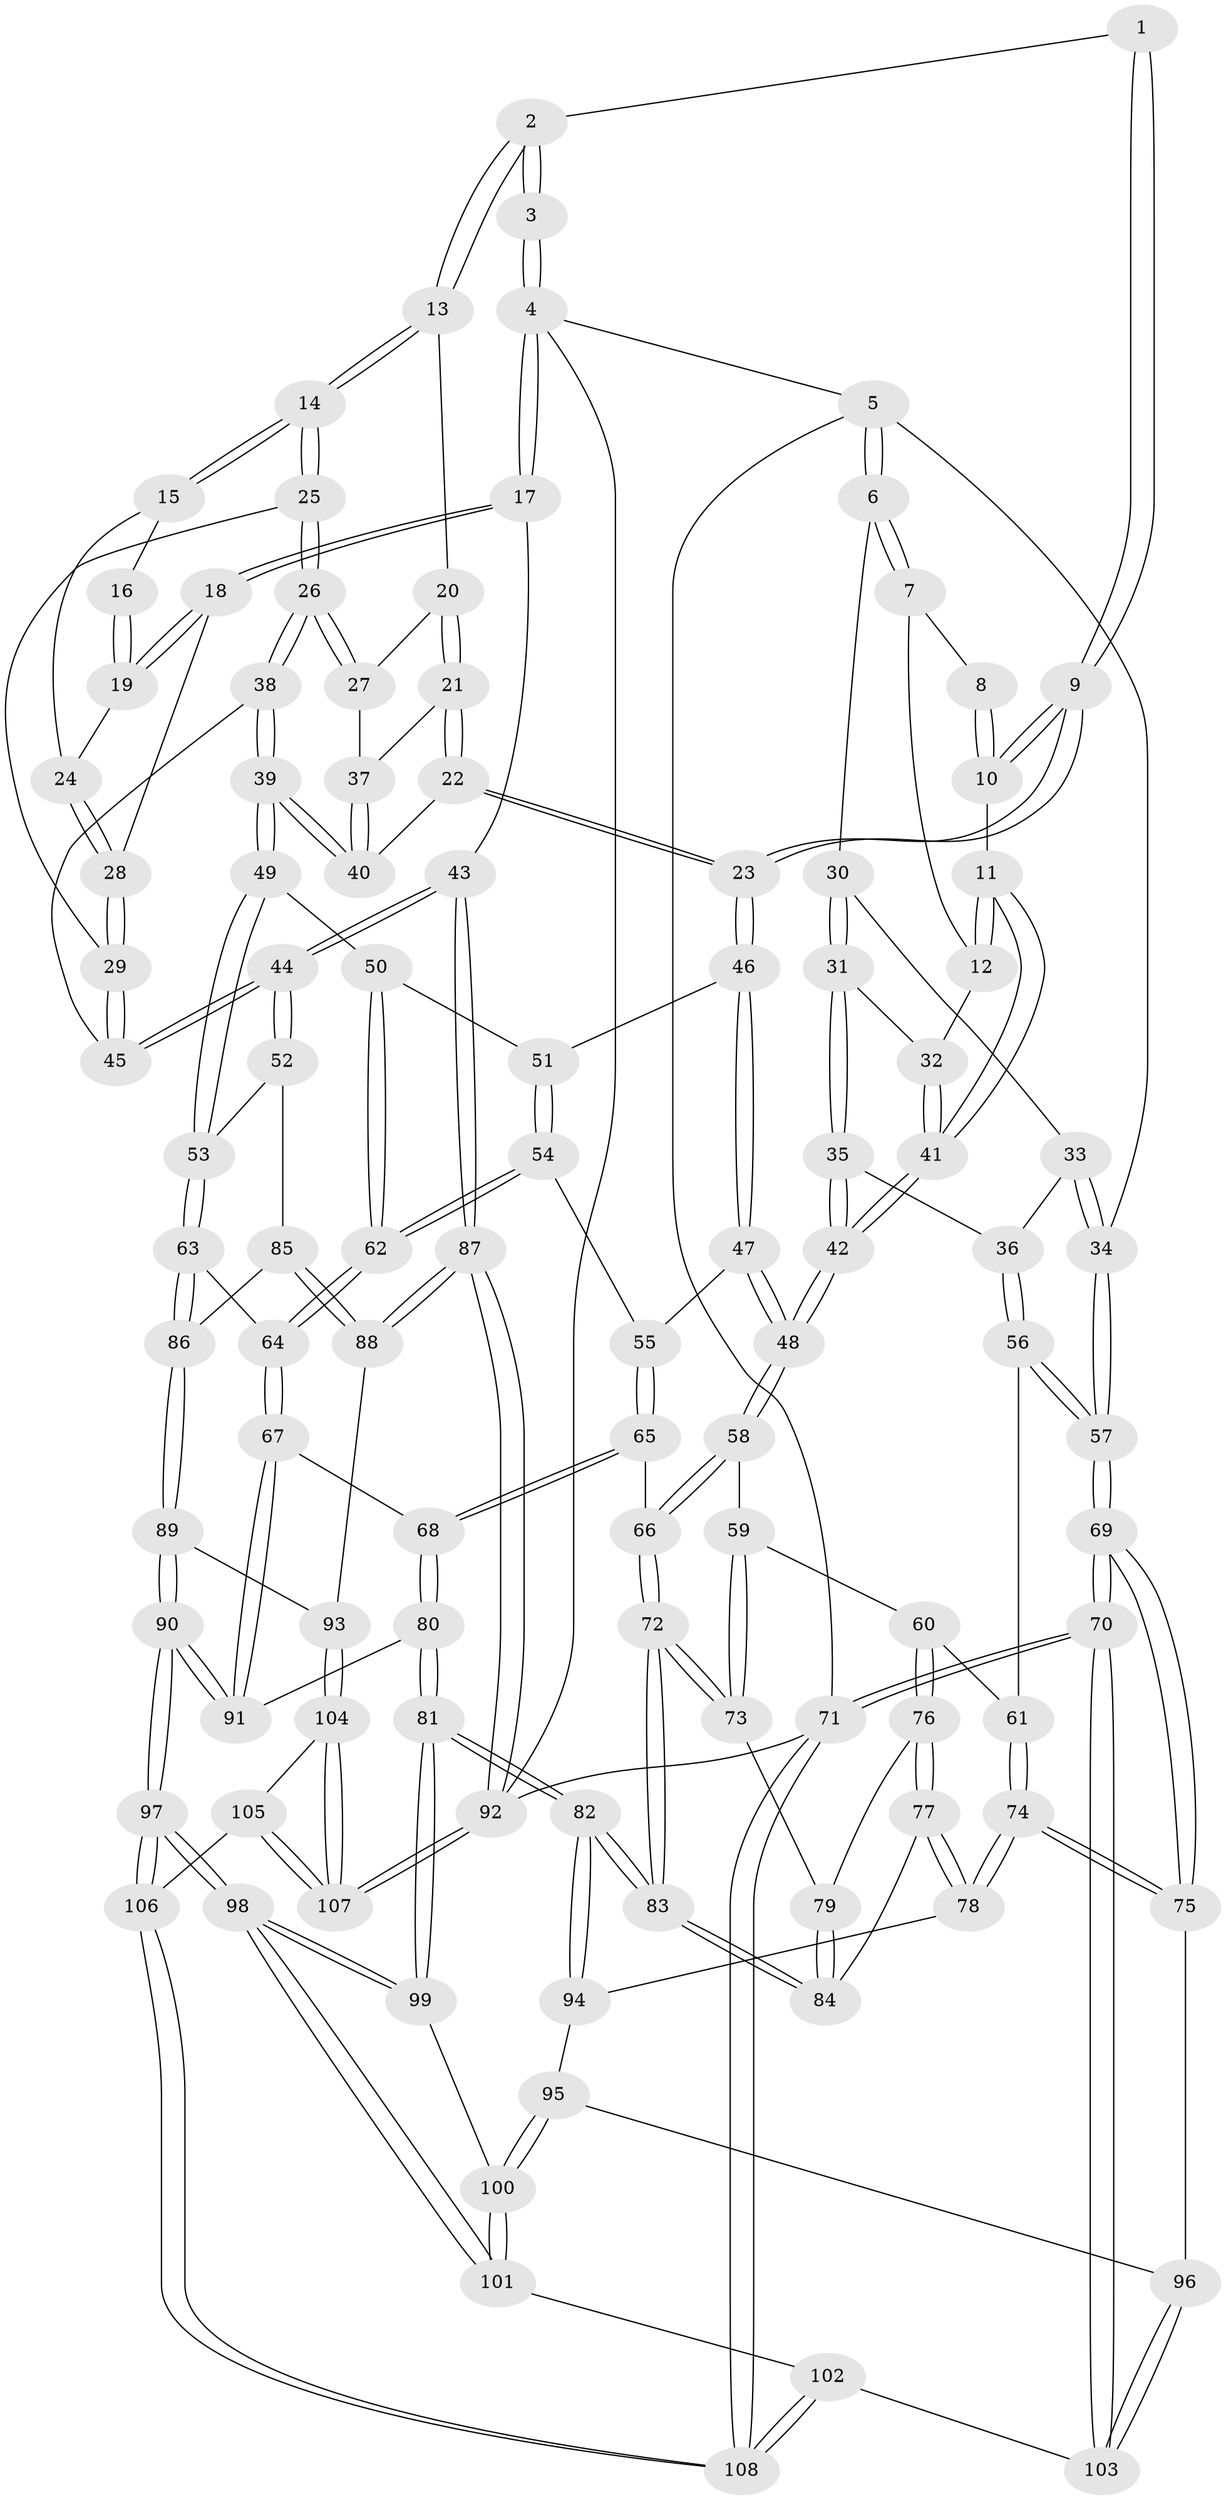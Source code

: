 // coarse degree distribution, {3: 0.1875, 5: 0.328125, 4: 0.328125, 8: 0.015625, 6: 0.109375, 7: 0.015625, 2: 0.015625}
// Generated by graph-tools (version 1.1) at 2025/52/02/27/25 19:52:41]
// undirected, 108 vertices, 267 edges
graph export_dot {
graph [start="1"]
  node [color=gray90,style=filled];
  1 [pos="+0.5690941004679333+0"];
  2 [pos="+0.7389144991075285+0"];
  3 [pos="+1+0"];
  4 [pos="+1+0"];
  5 [pos="+0+0"];
  6 [pos="+0+0"];
  7 [pos="+0.23525386495233375+0"];
  8 [pos="+0.331401025603586+0"];
  9 [pos="+0.5144801268190448+0.15503200868956526"];
  10 [pos="+0.405566155900783+0.1141534707377164"];
  11 [pos="+0.39872276443535815+0.11687380233225309"];
  12 [pos="+0.21775608499986493+0.0054937303845188105"];
  13 [pos="+0.7444707436872601+0"];
  14 [pos="+0.8129788718277324+0.041123564290973504"];
  15 [pos="+0.9127152109972579+0.053572618028289526"];
  16 [pos="+0.9544001060522197+0.020023507807860157"];
  17 [pos="+1+0.23791754714931657"];
  18 [pos="+1+0.11132871155767564"];
  19 [pos="+0.9678974332484646+0.055834959086835216"];
  20 [pos="+0.6917756918892448+0"];
  21 [pos="+0.6151607842374645+0.10268702909962973"];
  22 [pos="+0.54079702512839+0.16533021124489666"];
  23 [pos="+0.5244407095560853+0.16701096831200635"];
  24 [pos="+0.924970899496502+0.07227107647512175"];
  25 [pos="+0.8130370771869834+0.10347076997826753"];
  26 [pos="+0.7990225201678773+0.12210014293024615"];
  27 [pos="+0.6982771288270898+0.10543785068145661"];
  28 [pos="+0.9321467460799464+0.10037535500673712"];
  29 [pos="+0.8789652124041265+0.13256024977620107"];
  30 [pos="+0.10080075395979769+0.07882796807286166"];
  31 [pos="+0.17759061830252362+0.0841922616070215"];
  32 [pos="+0.2101072464697028+0.04374497408053615"];
  33 [pos="+0.07256192402511498+0.09822056328678484"];
  34 [pos="+0+0"];
  35 [pos="+0.1520132162955442+0.2526164541311069"];
  36 [pos="+0.09319071691121862+0.2663536871162548"];
  37 [pos="+0.6959961672450508+0.10705325910202988"];
  38 [pos="+0.780163814975769+0.17564382896779404"];
  39 [pos="+0.7418266941158963+0.2508357738020302"];
  40 [pos="+0.6774268458643211+0.2106532321373797"];
  41 [pos="+0.3208443606815176+0.16278786637984316"];
  42 [pos="+0.25907299446185816+0.28176552852213627"];
  43 [pos="+1+0.35887066438484894"];
  44 [pos="+1+0.3671643763924238"];
  45 [pos="+0.9431136223918137+0.22195955388420502"];
  46 [pos="+0.5226043022738869+0.1748307690147592"];
  47 [pos="+0.4627407442905721+0.29940662407276303"];
  48 [pos="+0.3032475657938657+0.3375579932500895"];
  49 [pos="+0.75428876103174+0.2940406786990727"];
  50 [pos="+0.7271847644032456+0.3078929466774062"];
  51 [pos="+0.613389267761182+0.31381662360449375"];
  52 [pos="+0.9617240115546503+0.4029728255821244"];
  53 [pos="+0.8792737795900741+0.39212248099249825"];
  54 [pos="+0.5578952055482803+0.38232455499557494"];
  55 [pos="+0.5169582974718407+0.3770911503437378"];
  56 [pos="+0+0.3137806762783881"];
  57 [pos="+0+0.2900448700218749"];
  58 [pos="+0.3001533625235887+0.4005709638545672"];
  59 [pos="+0.28245073213366656+0.4304283915586402"];
  60 [pos="+0.13629559545169917+0.4800806311724963"];
  61 [pos="+0.09410918319055664+0.46299204872261496"];
  62 [pos="+0.6210047598391418+0.4266332798763704"];
  63 [pos="+0.6776093713373212+0.5417161118766677"];
  64 [pos="+0.6595457067089985+0.5417861414264767"];
  65 [pos="+0.4655276560146039+0.4944786385719353"];
  66 [pos="+0.4614782948475626+0.4935787103927069"];
  67 [pos="+0.5894001346993661+0.5883570677683319"];
  68 [pos="+0.480321211132114+0.5169155913167812"];
  69 [pos="+0+0.72460588513235"];
  70 [pos="+0+0.7785202624866553"];
  71 [pos="+0+1"];
  72 [pos="+0.30304923118708355+0.5822784063432022"];
  73 [pos="+0.29368214457284025+0.5296242076892068"];
  74 [pos="+0+0.6755025394254154"];
  75 [pos="+0+0.6758761990879435"];
  76 [pos="+0.15195624421781495+0.5324589091661663"];
  77 [pos="+0.06990927173577069+0.6538138205395784"];
  78 [pos="+0.017570698297221493+0.6701964759967824"];
  79 [pos="+0.15792279880307464+0.5392407297170193"];
  80 [pos="+0.34657615961416693+0.685319356671883"];
  81 [pos="+0.3066868019104401+0.6968144530621071"];
  82 [pos="+0.30644054173579954+0.6965302130345034"];
  83 [pos="+0.2926208711399699+0.6730385435725396"];
  84 [pos="+0.24020096679214872+0.6509275972742612"];
  85 [pos="+0.9607602979885854+0.4057755908588547"];
  86 [pos="+0.7786870480471805+0.6463348259151789"];
  87 [pos="+1+0.8153702858889692"];
  88 [pos="+0.8856330555021344+0.7626753571201541"];
  89 [pos="+0.828768380587509+0.7495472667064832"];
  90 [pos="+0.6125657704076264+0.8143558169233388"];
  91 [pos="+0.5632344290105539+0.6852065306736603"];
  92 [pos="+1+1"];
  93 [pos="+0.8783594030416462+0.7649675805192355"];
  94 [pos="+0.14514042803847393+0.7408868524291826"];
  95 [pos="+0.1293660145179957+0.794545665928928"];
  96 [pos="+0.0858673936483736+0.7849029188722478"];
  97 [pos="+0.5323318277759186+1"];
  98 [pos="+0.5185514924719571+0.999028880993608"];
  99 [pos="+0.30726162150233377+0.7352468930108776"];
  100 [pos="+0.20027982147673387+0.8636653021394587"];
  101 [pos="+0.18499693820894744+0.9132099553978359"];
  102 [pos="+0.16302966189772178+0.9356469015753345"];
  103 [pos="+0.0766689938129176+0.8618067914827804"];
  104 [pos="+0.864493442549146+0.8507696694831397"];
  105 [pos="+0.6252331016461268+1"];
  106 [pos="+0.5504666676351118+1"];
  107 [pos="+1+1"];
  108 [pos="+0+1"];
  1 -- 2;
  1 -- 9;
  1 -- 9;
  2 -- 3;
  2 -- 3;
  2 -- 13;
  2 -- 13;
  3 -- 4;
  3 -- 4;
  4 -- 5;
  4 -- 17;
  4 -- 17;
  4 -- 92;
  5 -- 6;
  5 -- 6;
  5 -- 34;
  5 -- 71;
  6 -- 7;
  6 -- 7;
  6 -- 30;
  7 -- 8;
  7 -- 12;
  8 -- 10;
  8 -- 10;
  9 -- 10;
  9 -- 10;
  9 -- 23;
  9 -- 23;
  10 -- 11;
  11 -- 12;
  11 -- 12;
  11 -- 41;
  11 -- 41;
  12 -- 32;
  13 -- 14;
  13 -- 14;
  13 -- 20;
  14 -- 15;
  14 -- 15;
  14 -- 25;
  14 -- 25;
  15 -- 16;
  15 -- 24;
  16 -- 19;
  16 -- 19;
  17 -- 18;
  17 -- 18;
  17 -- 43;
  18 -- 19;
  18 -- 19;
  18 -- 28;
  19 -- 24;
  20 -- 21;
  20 -- 21;
  20 -- 27;
  21 -- 22;
  21 -- 22;
  21 -- 37;
  22 -- 23;
  22 -- 23;
  22 -- 40;
  23 -- 46;
  23 -- 46;
  24 -- 28;
  24 -- 28;
  25 -- 26;
  25 -- 26;
  25 -- 29;
  26 -- 27;
  26 -- 27;
  26 -- 38;
  26 -- 38;
  27 -- 37;
  28 -- 29;
  28 -- 29;
  29 -- 45;
  29 -- 45;
  30 -- 31;
  30 -- 31;
  30 -- 33;
  31 -- 32;
  31 -- 35;
  31 -- 35;
  32 -- 41;
  32 -- 41;
  33 -- 34;
  33 -- 34;
  33 -- 36;
  34 -- 57;
  34 -- 57;
  35 -- 36;
  35 -- 42;
  35 -- 42;
  36 -- 56;
  36 -- 56;
  37 -- 40;
  37 -- 40;
  38 -- 39;
  38 -- 39;
  38 -- 45;
  39 -- 40;
  39 -- 40;
  39 -- 49;
  39 -- 49;
  41 -- 42;
  41 -- 42;
  42 -- 48;
  42 -- 48;
  43 -- 44;
  43 -- 44;
  43 -- 87;
  43 -- 87;
  44 -- 45;
  44 -- 45;
  44 -- 52;
  44 -- 52;
  46 -- 47;
  46 -- 47;
  46 -- 51;
  47 -- 48;
  47 -- 48;
  47 -- 55;
  48 -- 58;
  48 -- 58;
  49 -- 50;
  49 -- 53;
  49 -- 53;
  50 -- 51;
  50 -- 62;
  50 -- 62;
  51 -- 54;
  51 -- 54;
  52 -- 53;
  52 -- 85;
  53 -- 63;
  53 -- 63;
  54 -- 55;
  54 -- 62;
  54 -- 62;
  55 -- 65;
  55 -- 65;
  56 -- 57;
  56 -- 57;
  56 -- 61;
  57 -- 69;
  57 -- 69;
  58 -- 59;
  58 -- 66;
  58 -- 66;
  59 -- 60;
  59 -- 73;
  59 -- 73;
  60 -- 61;
  60 -- 76;
  60 -- 76;
  61 -- 74;
  61 -- 74;
  62 -- 64;
  62 -- 64;
  63 -- 64;
  63 -- 86;
  63 -- 86;
  64 -- 67;
  64 -- 67;
  65 -- 66;
  65 -- 68;
  65 -- 68;
  66 -- 72;
  66 -- 72;
  67 -- 68;
  67 -- 91;
  67 -- 91;
  68 -- 80;
  68 -- 80;
  69 -- 70;
  69 -- 70;
  69 -- 75;
  69 -- 75;
  70 -- 71;
  70 -- 71;
  70 -- 103;
  70 -- 103;
  71 -- 108;
  71 -- 108;
  71 -- 92;
  72 -- 73;
  72 -- 73;
  72 -- 83;
  72 -- 83;
  73 -- 79;
  74 -- 75;
  74 -- 75;
  74 -- 78;
  74 -- 78;
  75 -- 96;
  76 -- 77;
  76 -- 77;
  76 -- 79;
  77 -- 78;
  77 -- 78;
  77 -- 84;
  78 -- 94;
  79 -- 84;
  79 -- 84;
  80 -- 81;
  80 -- 81;
  80 -- 91;
  81 -- 82;
  81 -- 82;
  81 -- 99;
  81 -- 99;
  82 -- 83;
  82 -- 83;
  82 -- 94;
  82 -- 94;
  83 -- 84;
  83 -- 84;
  85 -- 86;
  85 -- 88;
  85 -- 88;
  86 -- 89;
  86 -- 89;
  87 -- 88;
  87 -- 88;
  87 -- 92;
  87 -- 92;
  88 -- 93;
  89 -- 90;
  89 -- 90;
  89 -- 93;
  90 -- 91;
  90 -- 91;
  90 -- 97;
  90 -- 97;
  92 -- 107;
  92 -- 107;
  93 -- 104;
  93 -- 104;
  94 -- 95;
  95 -- 96;
  95 -- 100;
  95 -- 100;
  96 -- 103;
  96 -- 103;
  97 -- 98;
  97 -- 98;
  97 -- 106;
  97 -- 106;
  98 -- 99;
  98 -- 99;
  98 -- 101;
  98 -- 101;
  99 -- 100;
  100 -- 101;
  100 -- 101;
  101 -- 102;
  102 -- 103;
  102 -- 108;
  102 -- 108;
  104 -- 105;
  104 -- 107;
  104 -- 107;
  105 -- 106;
  105 -- 107;
  105 -- 107;
  106 -- 108;
  106 -- 108;
}
